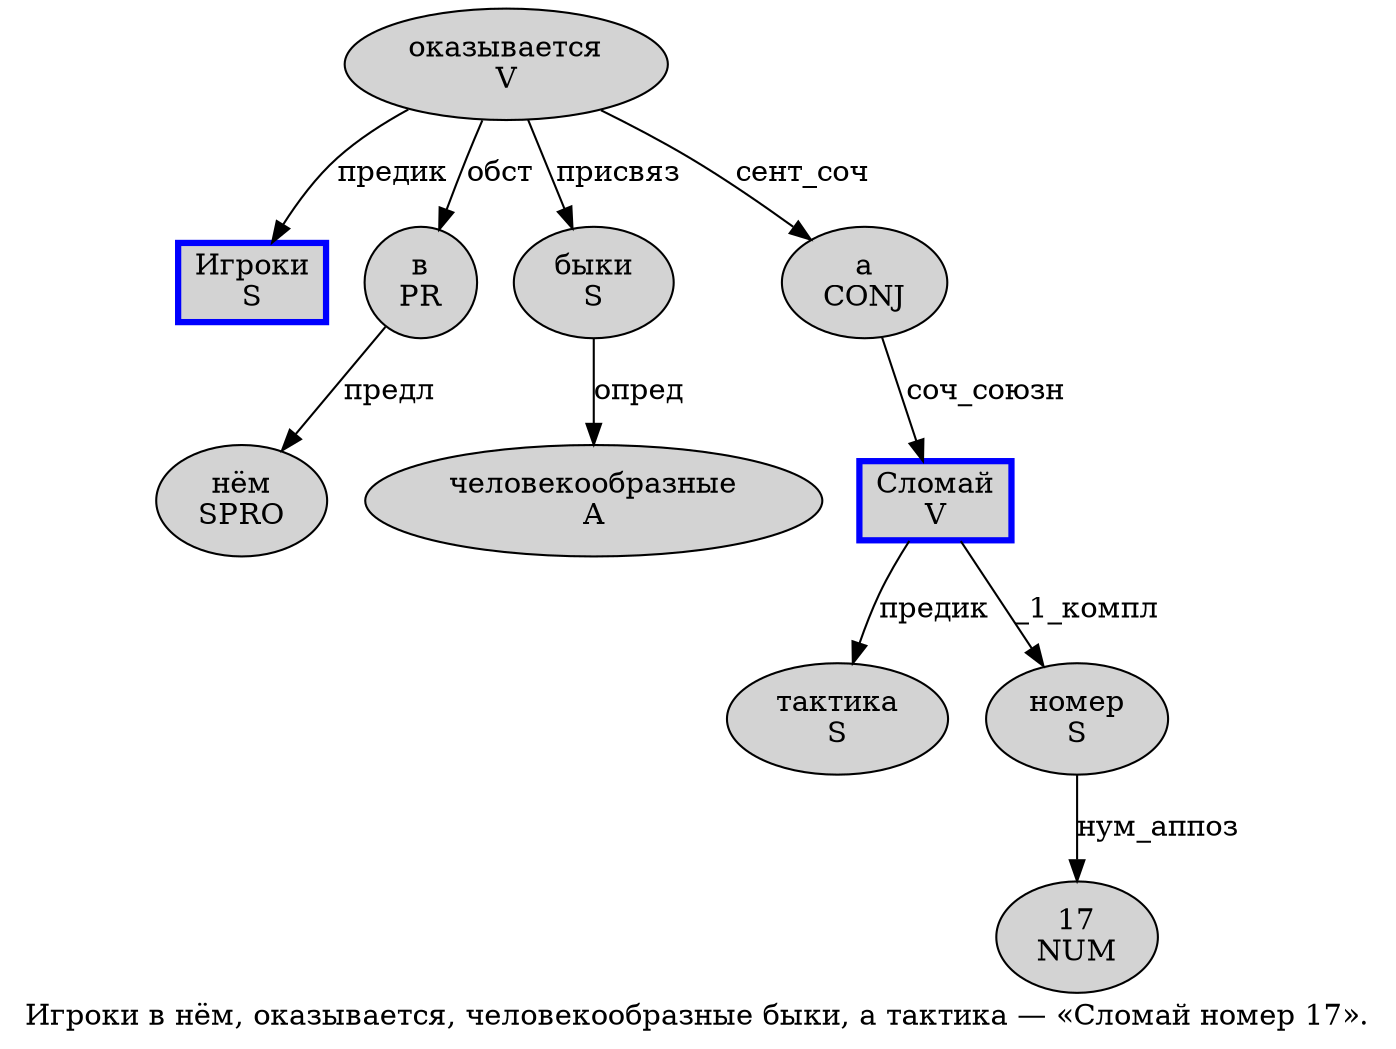 digraph SENTENCE_3493 {
	graph [label="Игроки в нём, оказывается, человекообразные быки, а тактика — «Сломай номер 17»."]
	node [style=filled]
		0 [label="Игроки
S" color=blue fillcolor=lightgray penwidth=3 shape=box]
		1 [label="в
PR" color="" fillcolor=lightgray penwidth=1 shape=ellipse]
		2 [label="нём
SPRO" color="" fillcolor=lightgray penwidth=1 shape=ellipse]
		4 [label="оказывается
V" color="" fillcolor=lightgray penwidth=1 shape=ellipse]
		6 [label="человекообразные
A" color="" fillcolor=lightgray penwidth=1 shape=ellipse]
		7 [label="быки
S" color="" fillcolor=lightgray penwidth=1 shape=ellipse]
		9 [label="а
CONJ" color="" fillcolor=lightgray penwidth=1 shape=ellipse]
		10 [label="тактика
S" color="" fillcolor=lightgray penwidth=1 shape=ellipse]
		13 [label="Сломай
V" color=blue fillcolor=lightgray penwidth=3 shape=box]
		14 [label="номер
S" color="" fillcolor=lightgray penwidth=1 shape=ellipse]
		15 [label="17
NUM" color="" fillcolor=lightgray penwidth=1 shape=ellipse]
			7 -> 6 [label="опред"]
			9 -> 13 [label="соч_союзн"]
			14 -> 15 [label="нум_аппоз"]
			1 -> 2 [label="предл"]
			13 -> 10 [label="предик"]
			13 -> 14 [label="_1_компл"]
			4 -> 0 [label="предик"]
			4 -> 1 [label="обст"]
			4 -> 7 [label="присвяз"]
			4 -> 9 [label="сент_соч"]
}